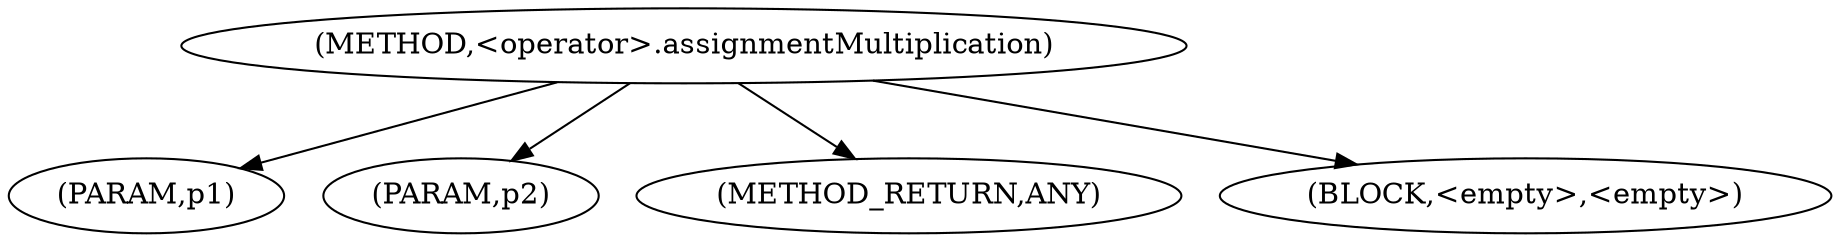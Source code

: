 digraph "&lt;operator&gt;.assignmentMultiplication" {  
"100221" [label = <(METHOD,&lt;operator&gt;.assignmentMultiplication)> ]
"100222" [label = <(PARAM,p1)> ]
"100223" [label = <(PARAM,p2)> ]
"100224" [label = <(METHOD_RETURN,ANY)> ]
"100225" [label = <(BLOCK,&lt;empty&gt;,&lt;empty&gt;)> ]
  "100221" -> "100224" 
  "100221" -> "100222" 
  "100221" -> "100225" 
  "100221" -> "100223" 
}
